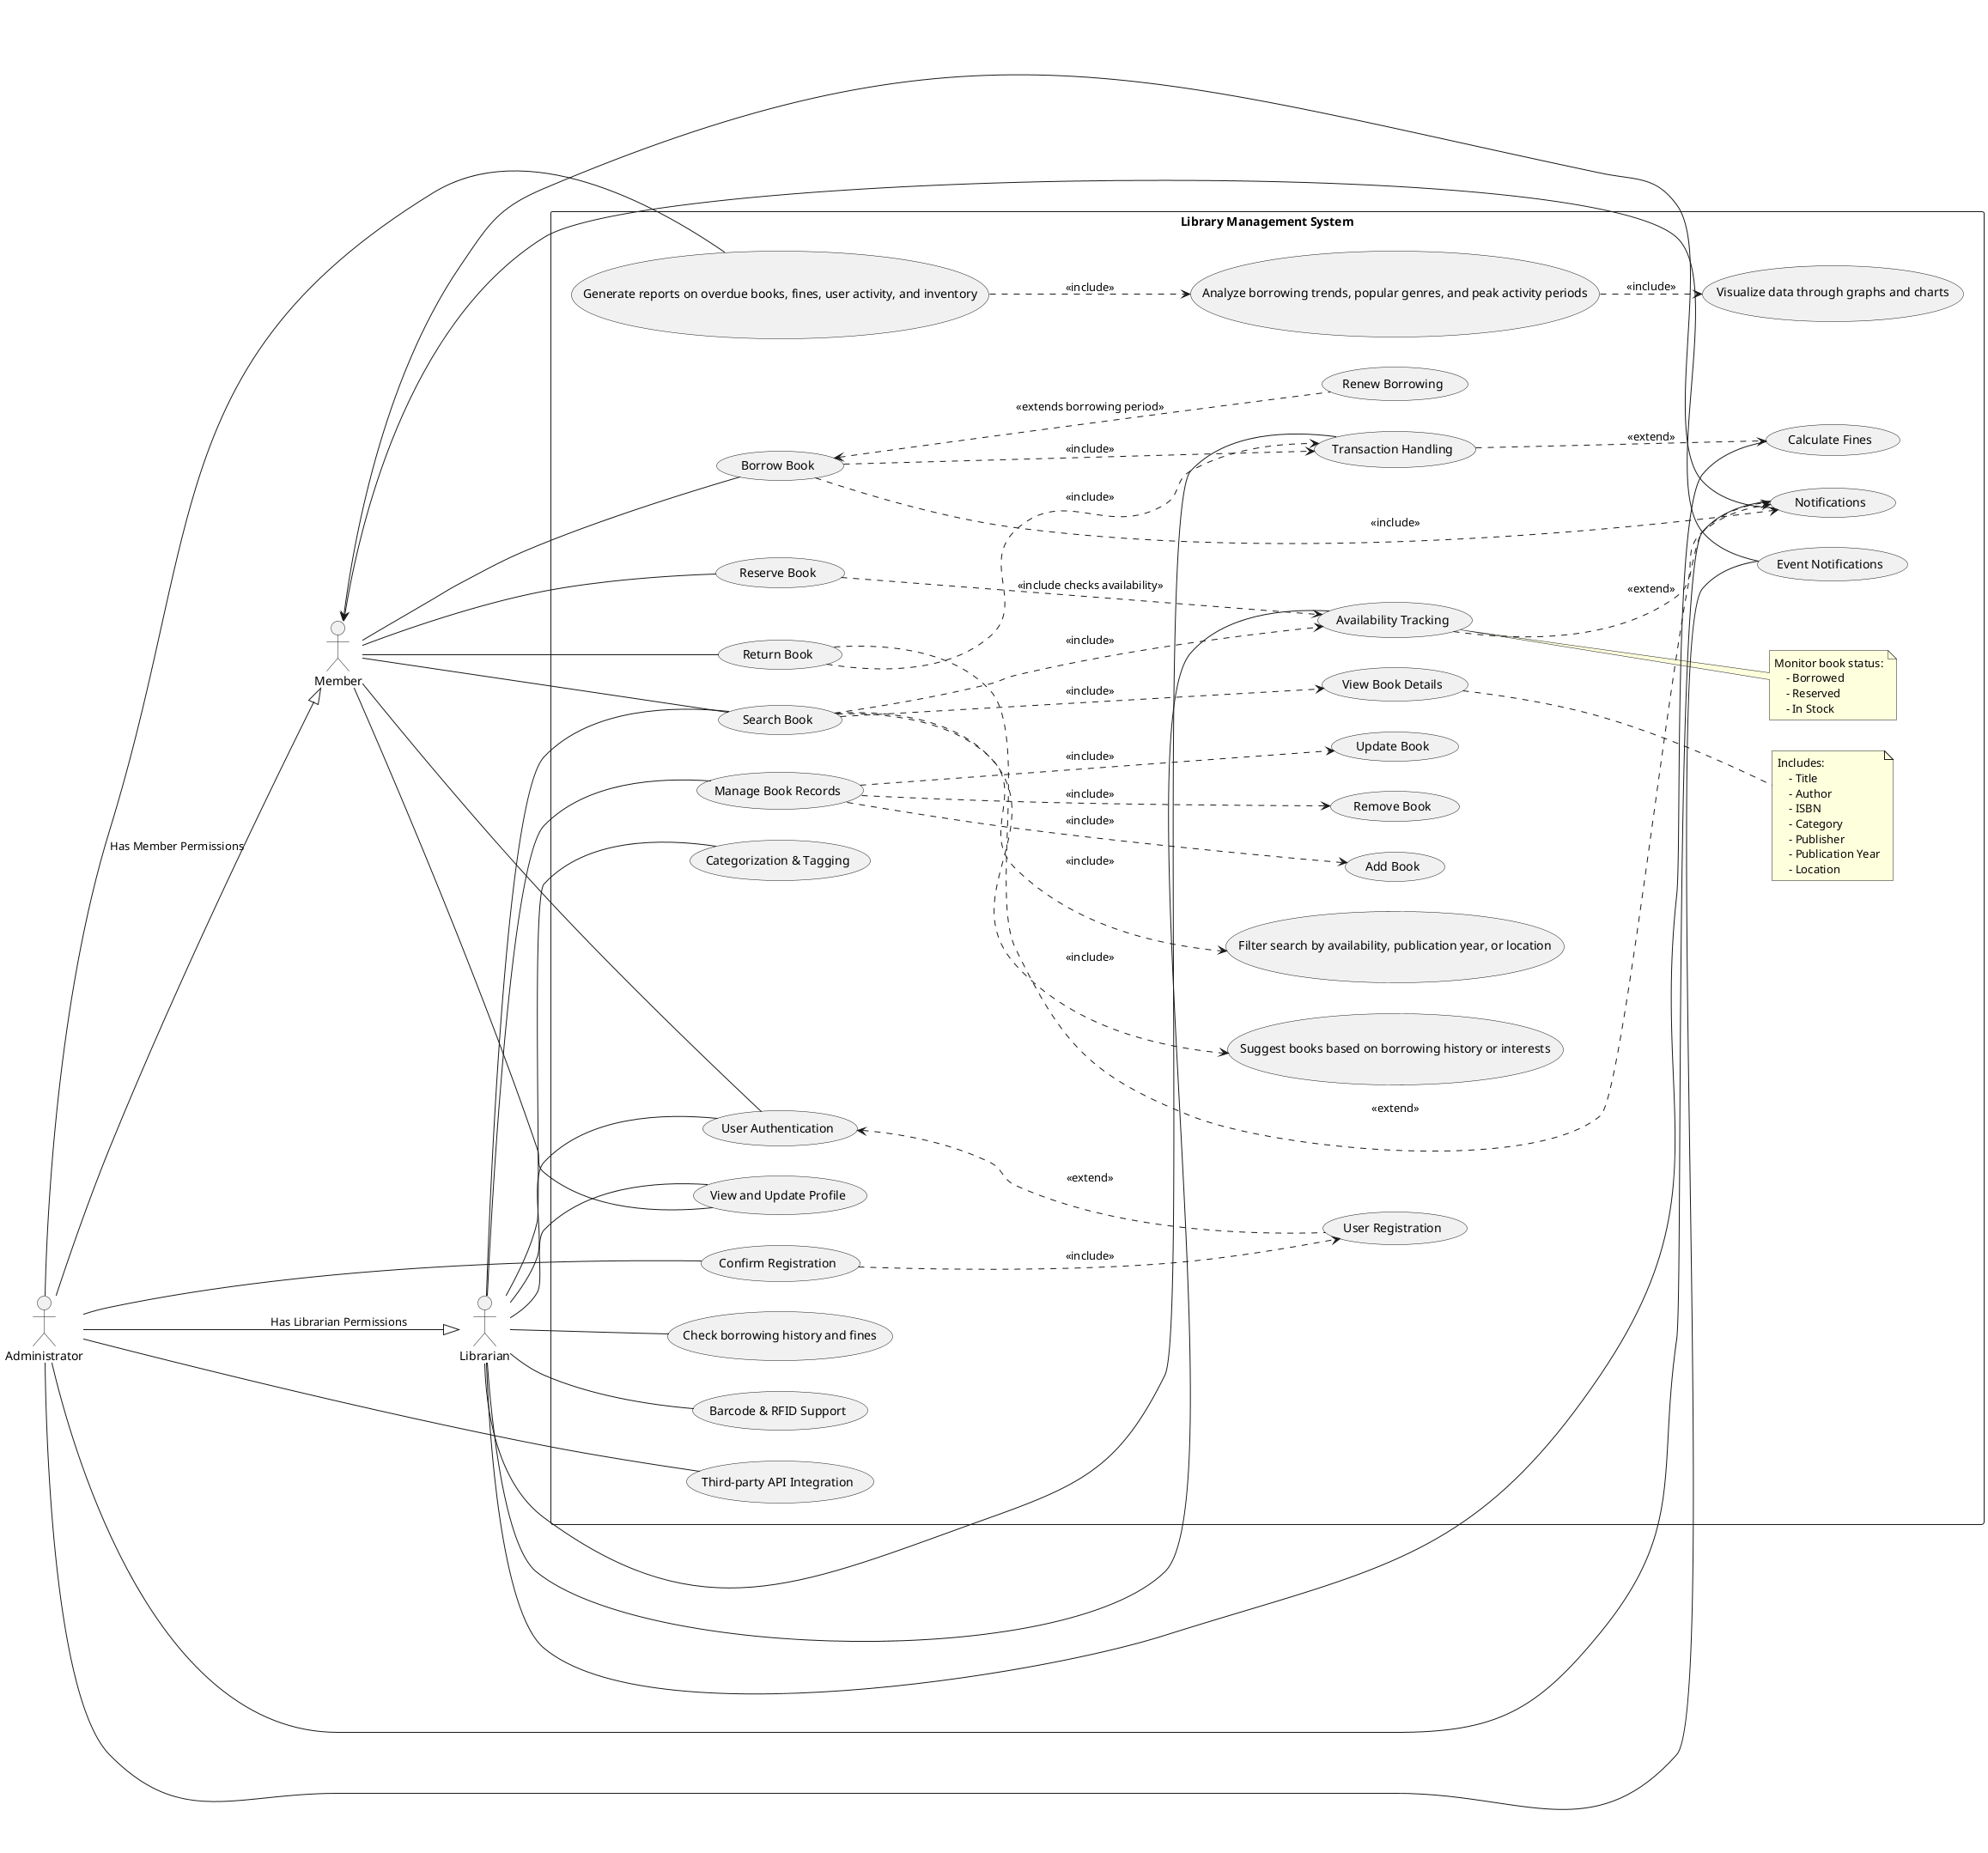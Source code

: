 @startuml

left to right direction
skinparam packageStyle rectangle
actor Member as member
actor Librarian as librarian
actor Administrator as admin

admin ---|> librarian : "Has Librarian Permissions"
admin --|> member : "Has Member Permissions"

rectangle "Library Management System" {
    together {
        ' User Management
        usecase (User Authentication) as userAuthentication
        usecase (User Registration) as userRegistration
        usecase (View and Update Profile) as viewAndUpdateProfile
        usecase (Check borrowing history and fines) as check
        usecase (Confirm Registration) as confirm

        userRegistration .up.> userAuthentication: <<extend>>
        confirm ..> userRegistration: <<include>>
        librarian --- userAuthentication
        member --- userAuthentication
        admin --- confirm

        member -- viewAndUpdateProfile
        librarian -- viewAndUpdateProfile
        librarian -- check
    }
    together {
        ' Book Management
        usecase "Search Book" as searchBook
        usecase "Borrow Book" as borrowBook
        usecase "Return Book" as returnBook
        usecase "Manage Book Records" as manageBook
    
        librarian -- manageBook
        librarian -- searchBook
        
        member -- searchBook
        member -- borrowBook
        member -- returnBook

        usecase "Add Book" as addBook
        usecase "Remove Book" as removeBook
        usecase "Update Book" as updateBook
        
        manageBook .down.> addBook: <<include>>
        manageBook .down.> removeBook: <<include>>
        manageBook .down.> updateBook: <<include>>

        usecase "View Book Details" as viewDetails
        usecase "Categorization & Tagging" as categorizeTag
        usecase "Availability Tracking" as availabilityTrack

        searchBook .down.> viewDetails : <<include>>
        searchBook .down.> availabilityTrack : <<include>>

        librarian -- availabilityTrack
        librarian -- categorizeTag


        note right of viewDetails
            Includes:
                - Title
                - Author
                - ISBN
                - Category
                - Publisher
                - Publication Year
                - Location
        end note

        note right of availabilityTrack
            Monitor book status:
                - Borrowed
                - Reserved
                - In Stock
        end note
    }
    together {
        ' Borrowing and Returning
        usecase "Transaction Handling" as transactionHandling
        usecase "Calculate Fines" as calculateFines

        borrowBook .down.> transactionHandling : <<include>>
        returnBook .down.> transactionHandling : <<include>>
        transactionHandling .down.> calculateFines : <<extend>>

        usecase "Reserve Book" as reserveBook
        availabilityTrack <.up. reserveBook: <<include checks availability>>

        usecase "Renew Borrowing" as renewBorrowing
        renewBorrowing .up.> borrowBook : <<extends borrowing period>>
        member -- reserveBook

        librarian -- transactionHandling
        librarian -- calculateFines
    }
    together {
        'Search and Discovery
        usecase "Filter search by availability, publication year, or location" as searchFilter
        usecase "Suggest books based on borrowing history or interests" as recommendBooks

        searchBook .down.> searchFilter : <<include>>
        searchBook .down.> recommendBooks : <<include>>
    }  
    together{
        'Reports & Analytics
        usecase "Generate reports on overdue books, fines, user activity, and inventory" as generateReports
        usecase "Analyze borrowing trends, popular genres, and peak activity periods" as usageAnalytics
        usecase "Visualize data through graphs and charts" as customizableDashboards

        generateReports .down.> usageAnalytics : <<include>>
        usageAnalytics .down.> customizableDashboards : <<include>>

        admin -- generateReports
    }
    together{
        'Notifications
        usecase "Notifications" as notifications
        usecase "Event Notifications" as eventNotifications


        borrowBook ..> notifications : <<include>>
        returnBook ..> notifications : <<extend>>
        availabilityTrack ..> notifications : <<extend>> 

        admin -- notifications
        admin -- eventNotifications
        member <-- notifications
        member <-- eventNotifications
    }
    together{
        'Integration
        usecase "Third-party API Integration" as apiIntegration
        usecase "Barcode & RFID Support" as barcodeRFID

        admin -- apiIntegration
        librarian -- barcodeRFID
    }
}
@enduml
